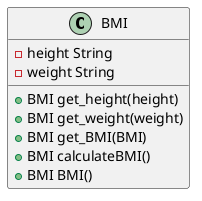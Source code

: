 @startuml
class BMI{
    -height String 
    -weight String   
    +BMI get_height(height)
    +BMI get_weight(weight)
    +BMI get_BMI(BMI) 
    +BMI calculateBMI()
    +BMI BMI()
}

@enduml
